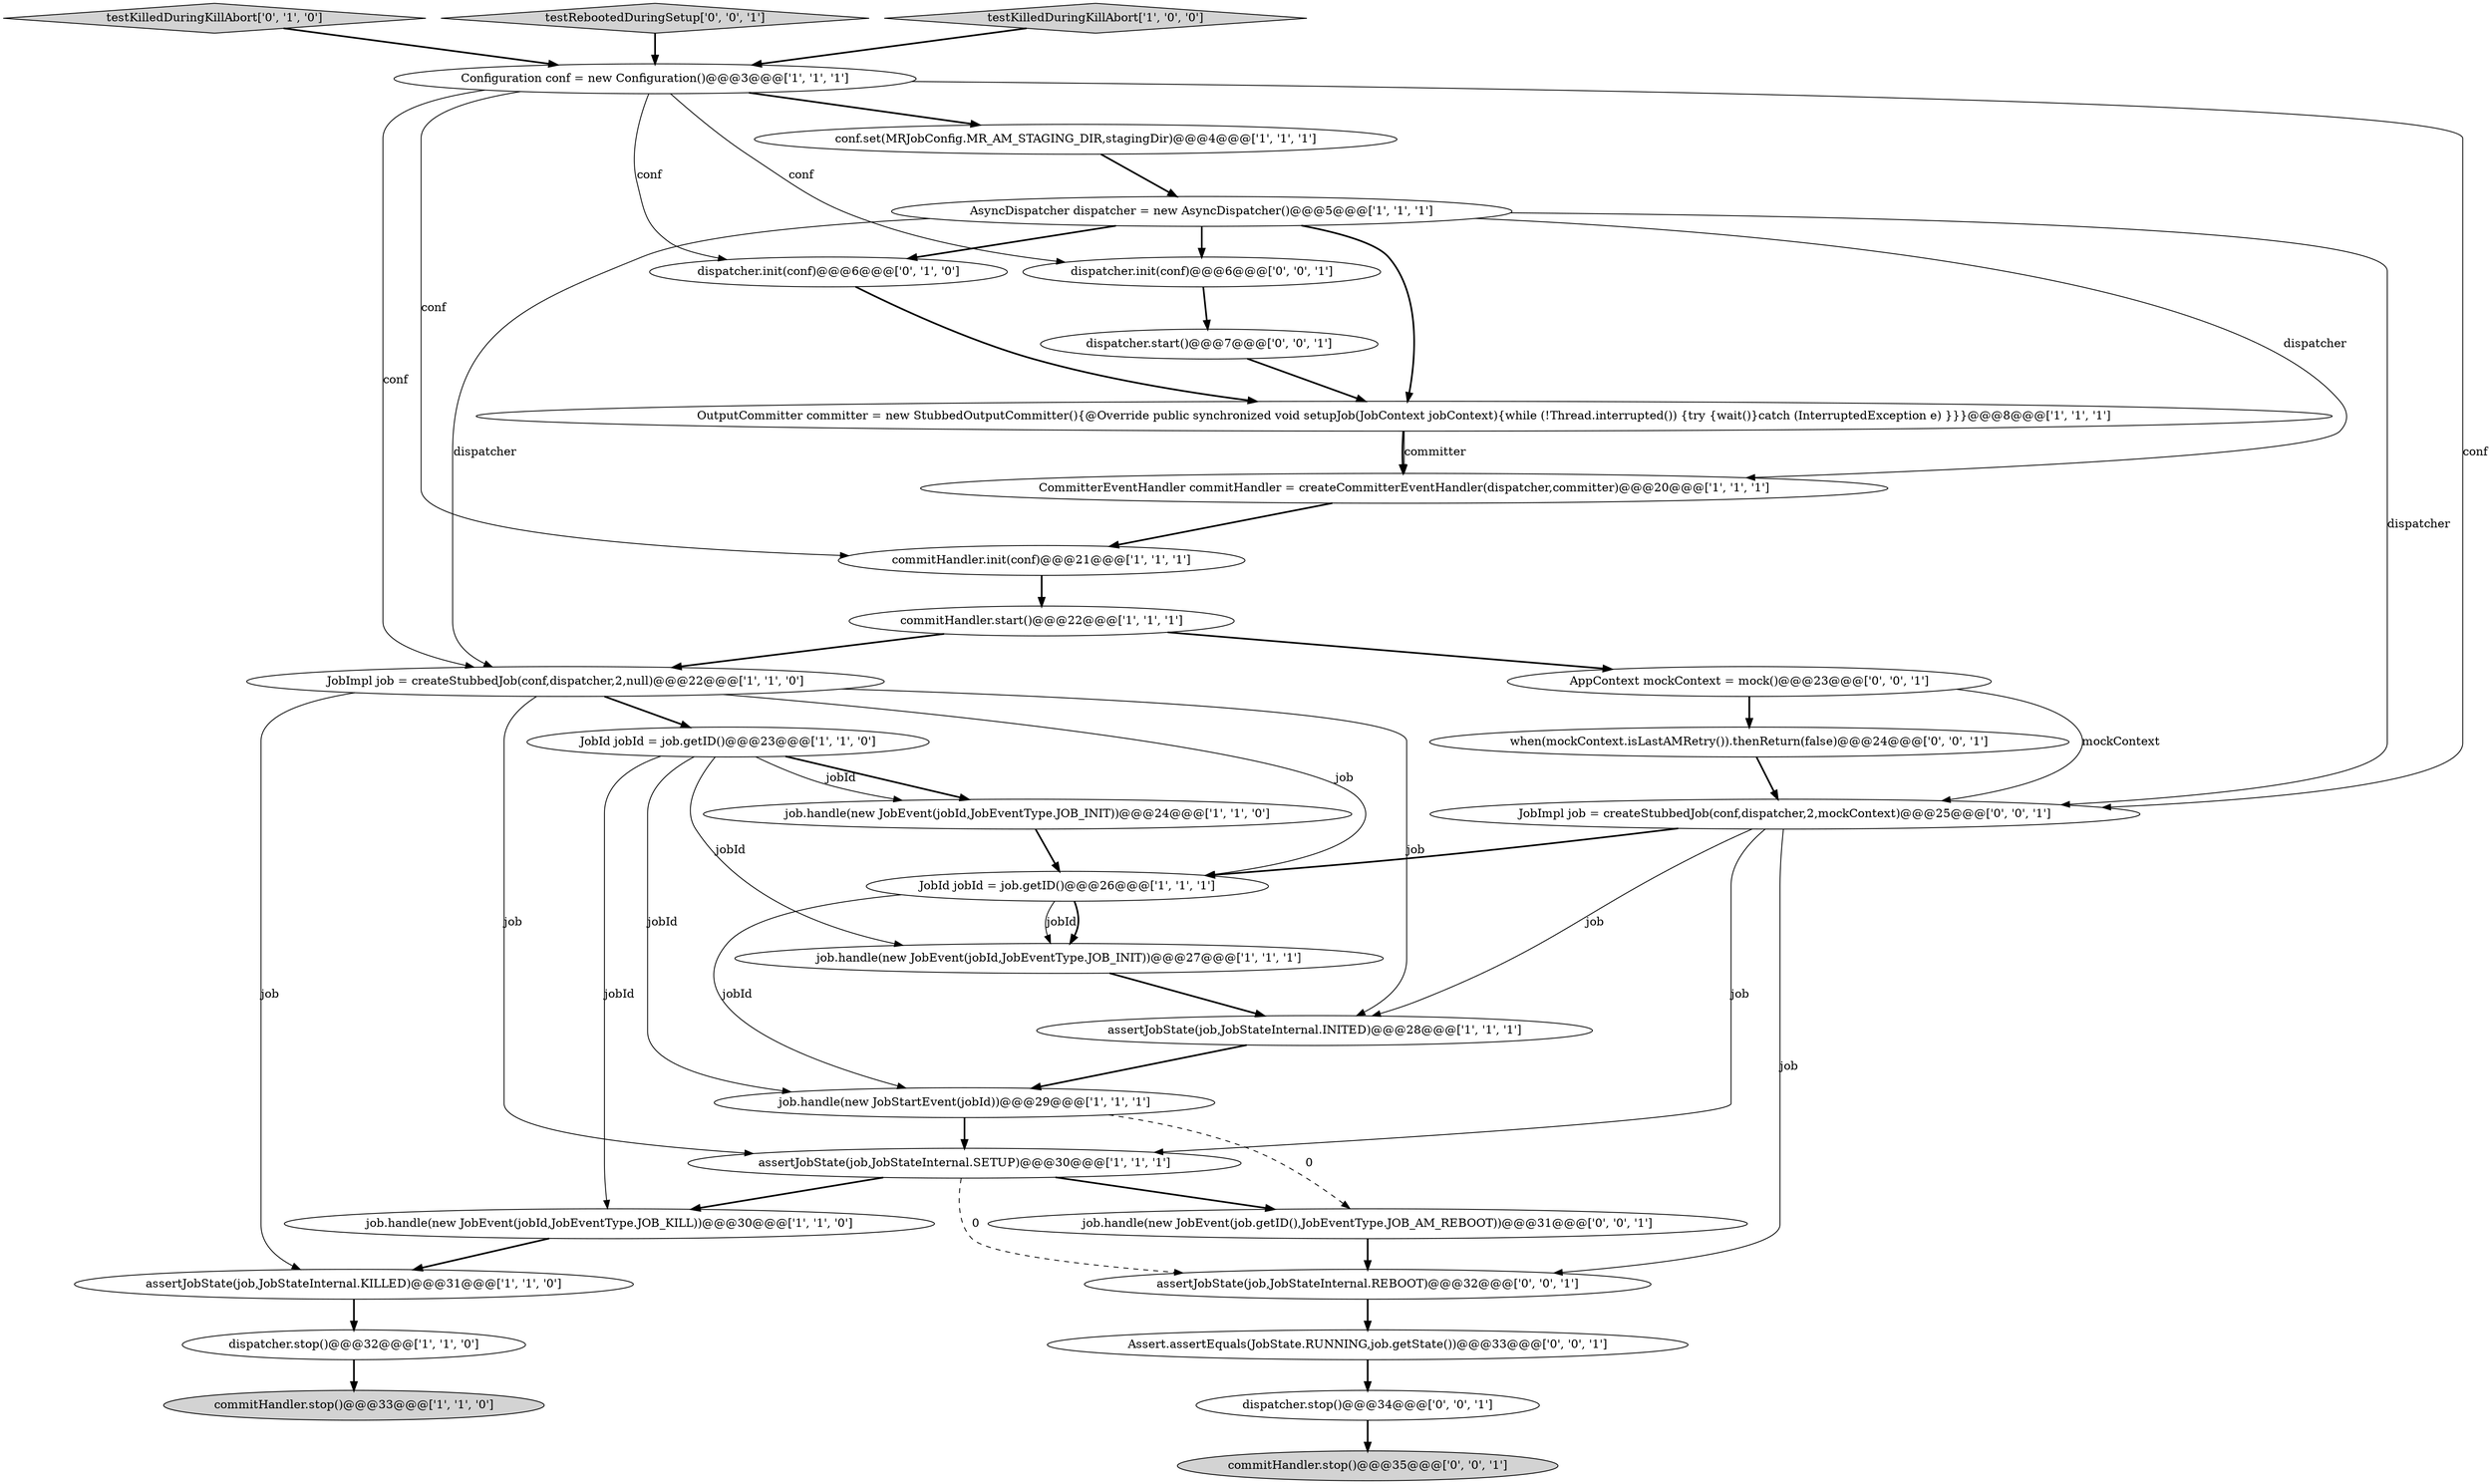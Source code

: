 digraph {
14 [style = filled, label = "commitHandler.start()@@@22@@@['1', '1', '1']", fillcolor = white, shape = ellipse image = "AAA0AAABBB1BBB"];
5 [style = filled, label = "dispatcher.stop()@@@32@@@['1', '1', '0']", fillcolor = white, shape = ellipse image = "AAA0AAABBB1BBB"];
25 [style = filled, label = "JobImpl job = createStubbedJob(conf,dispatcher,2,mockContext)@@@25@@@['0', '0', '1']", fillcolor = white, shape = ellipse image = "AAA0AAABBB3BBB"];
11 [style = filled, label = "assertJobState(job,JobStateInternal.KILLED)@@@31@@@['1', '1', '0']", fillcolor = white, shape = ellipse image = "AAA0AAABBB1BBB"];
29 [style = filled, label = "AppContext mockContext = mock()@@@23@@@['0', '0', '1']", fillcolor = white, shape = ellipse image = "AAA0AAABBB3BBB"];
31 [style = filled, label = "dispatcher.stop()@@@34@@@['0', '0', '1']", fillcolor = white, shape = ellipse image = "AAA0AAABBB3BBB"];
16 [style = filled, label = "JobId jobId = job.getID()@@@26@@@['1', '1', '1']", fillcolor = white, shape = ellipse image = "AAA0AAABBB1BBB"];
10 [style = filled, label = "job.handle(new JobEvent(jobId,JobEventType.JOB_INIT))@@@24@@@['1', '1', '0']", fillcolor = white, shape = ellipse image = "AAA0AAABBB1BBB"];
22 [style = filled, label = "Assert.assertEquals(JobState.RUNNING,job.getState())@@@33@@@['0', '0', '1']", fillcolor = white, shape = ellipse image = "AAA0AAABBB3BBB"];
21 [style = filled, label = "testKilledDuringKillAbort['0', '1', '0']", fillcolor = lightgray, shape = diamond image = "AAA0AAABBB2BBB"];
13 [style = filled, label = "conf.set(MRJobConfig.MR_AM_STAGING_DIR,stagingDir)@@@4@@@['1', '1', '1']", fillcolor = white, shape = ellipse image = "AAA0AAABBB1BBB"];
24 [style = filled, label = "assertJobState(job,JobStateInternal.REBOOT)@@@32@@@['0', '0', '1']", fillcolor = white, shape = ellipse image = "AAA0AAABBB3BBB"];
28 [style = filled, label = "dispatcher.start()@@@7@@@['0', '0', '1']", fillcolor = white, shape = ellipse image = "AAA0AAABBB3BBB"];
7 [style = filled, label = "job.handle(new JobEvent(jobId,JobEventType.JOB_INIT))@@@27@@@['1', '1', '1']", fillcolor = white, shape = ellipse image = "AAA0AAABBB1BBB"];
1 [style = filled, label = "assertJobState(job,JobStateInternal.INITED)@@@28@@@['1', '1', '1']", fillcolor = white, shape = ellipse image = "AAA0AAABBB1BBB"];
12 [style = filled, label = "commitHandler.stop()@@@33@@@['1', '1', '0']", fillcolor = lightgray, shape = ellipse image = "AAA0AAABBB1BBB"];
15 [style = filled, label = "job.handle(new JobStartEvent(jobId))@@@29@@@['1', '1', '1']", fillcolor = white, shape = ellipse image = "AAA0AAABBB1BBB"];
32 [style = filled, label = "dispatcher.init(conf)@@@6@@@['0', '0', '1']", fillcolor = white, shape = ellipse image = "AAA0AAABBB3BBB"];
3 [style = filled, label = "commitHandler.init(conf)@@@21@@@['1', '1', '1']", fillcolor = white, shape = ellipse image = "AAA0AAABBB1BBB"];
19 [style = filled, label = "JobId jobId = job.getID()@@@23@@@['1', '1', '0']", fillcolor = white, shape = ellipse image = "AAA0AAABBB1BBB"];
9 [style = filled, label = "job.handle(new JobEvent(jobId,JobEventType.JOB_KILL))@@@30@@@['1', '1', '0']", fillcolor = white, shape = ellipse image = "AAA0AAABBB1BBB"];
8 [style = filled, label = "CommitterEventHandler commitHandler = createCommitterEventHandler(dispatcher,committer)@@@20@@@['1', '1', '1']", fillcolor = white, shape = ellipse image = "AAA0AAABBB1BBB"];
20 [style = filled, label = "dispatcher.init(conf)@@@6@@@['0', '1', '0']", fillcolor = white, shape = ellipse image = "AAA1AAABBB2BBB"];
27 [style = filled, label = "commitHandler.stop()@@@35@@@['0', '0', '1']", fillcolor = lightgray, shape = ellipse image = "AAA0AAABBB3BBB"];
0 [style = filled, label = "assertJobState(job,JobStateInternal.SETUP)@@@30@@@['1', '1', '1']", fillcolor = white, shape = ellipse image = "AAA0AAABBB1BBB"];
26 [style = filled, label = "when(mockContext.isLastAMRetry()).thenReturn(false)@@@24@@@['0', '0', '1']", fillcolor = white, shape = ellipse image = "AAA0AAABBB3BBB"];
30 [style = filled, label = "testRebootedDuringSetup['0', '0', '1']", fillcolor = lightgray, shape = diamond image = "AAA0AAABBB3BBB"];
2 [style = filled, label = "OutputCommitter committer = new StubbedOutputCommitter(){@Override public synchronized void setupJob(JobContext jobContext){while (!Thread.interrupted()) {try {wait()}catch (InterruptedException e) }}}@@@8@@@['1', '1', '1']", fillcolor = white, shape = ellipse image = "AAA0AAABBB1BBB"];
23 [style = filled, label = "job.handle(new JobEvent(job.getID(),JobEventType.JOB_AM_REBOOT))@@@31@@@['0', '0', '1']", fillcolor = white, shape = ellipse image = "AAA0AAABBB3BBB"];
4 [style = filled, label = "Configuration conf = new Configuration()@@@3@@@['1', '1', '1']", fillcolor = white, shape = ellipse image = "AAA0AAABBB1BBB"];
6 [style = filled, label = "JobImpl job = createStubbedJob(conf,dispatcher,2,null)@@@22@@@['1', '1', '0']", fillcolor = white, shape = ellipse image = "AAA0AAABBB1BBB"];
17 [style = filled, label = "AsyncDispatcher dispatcher = new AsyncDispatcher()@@@5@@@['1', '1', '1']", fillcolor = white, shape = ellipse image = "AAA0AAABBB1BBB"];
18 [style = filled, label = "testKilledDuringKillAbort['1', '0', '0']", fillcolor = lightgray, shape = diamond image = "AAA0AAABBB1BBB"];
10->16 [style = bold, label=""];
6->11 [style = solid, label="job"];
4->20 [style = solid, label="conf"];
19->7 [style = solid, label="jobId"];
3->14 [style = bold, label=""];
19->10 [style = bold, label=""];
9->11 [style = bold, label=""];
2->8 [style = solid, label="committer"];
4->25 [style = solid, label="conf"];
17->6 [style = solid, label="dispatcher"];
4->3 [style = solid, label="conf"];
23->24 [style = bold, label=""];
13->17 [style = bold, label=""];
6->16 [style = solid, label="job"];
25->1 [style = solid, label="job"];
4->32 [style = solid, label="conf"];
0->9 [style = bold, label=""];
4->6 [style = solid, label="conf"];
19->10 [style = solid, label="jobId"];
0->24 [style = dashed, label="0"];
22->31 [style = bold, label=""];
6->19 [style = bold, label=""];
17->20 [style = bold, label=""];
8->3 [style = bold, label=""];
2->8 [style = bold, label=""];
24->22 [style = bold, label=""];
25->24 [style = solid, label="job"];
0->23 [style = bold, label=""];
14->29 [style = bold, label=""];
16->15 [style = solid, label="jobId"];
17->32 [style = bold, label=""];
26->25 [style = bold, label=""];
16->7 [style = solid, label="jobId"];
15->0 [style = bold, label=""];
25->16 [style = bold, label=""];
19->15 [style = solid, label="jobId"];
32->28 [style = bold, label=""];
29->25 [style = solid, label="mockContext"];
6->1 [style = solid, label="job"];
14->6 [style = bold, label=""];
1->15 [style = bold, label=""];
30->4 [style = bold, label=""];
11->5 [style = bold, label=""];
17->8 [style = solid, label="dispatcher"];
4->13 [style = bold, label=""];
16->7 [style = bold, label=""];
5->12 [style = bold, label=""];
19->9 [style = solid, label="jobId"];
7->1 [style = bold, label=""];
20->2 [style = bold, label=""];
15->23 [style = dashed, label="0"];
21->4 [style = bold, label=""];
6->0 [style = solid, label="job"];
28->2 [style = bold, label=""];
31->27 [style = bold, label=""];
17->25 [style = solid, label="dispatcher"];
25->0 [style = solid, label="job"];
18->4 [style = bold, label=""];
17->2 [style = bold, label=""];
29->26 [style = bold, label=""];
}
